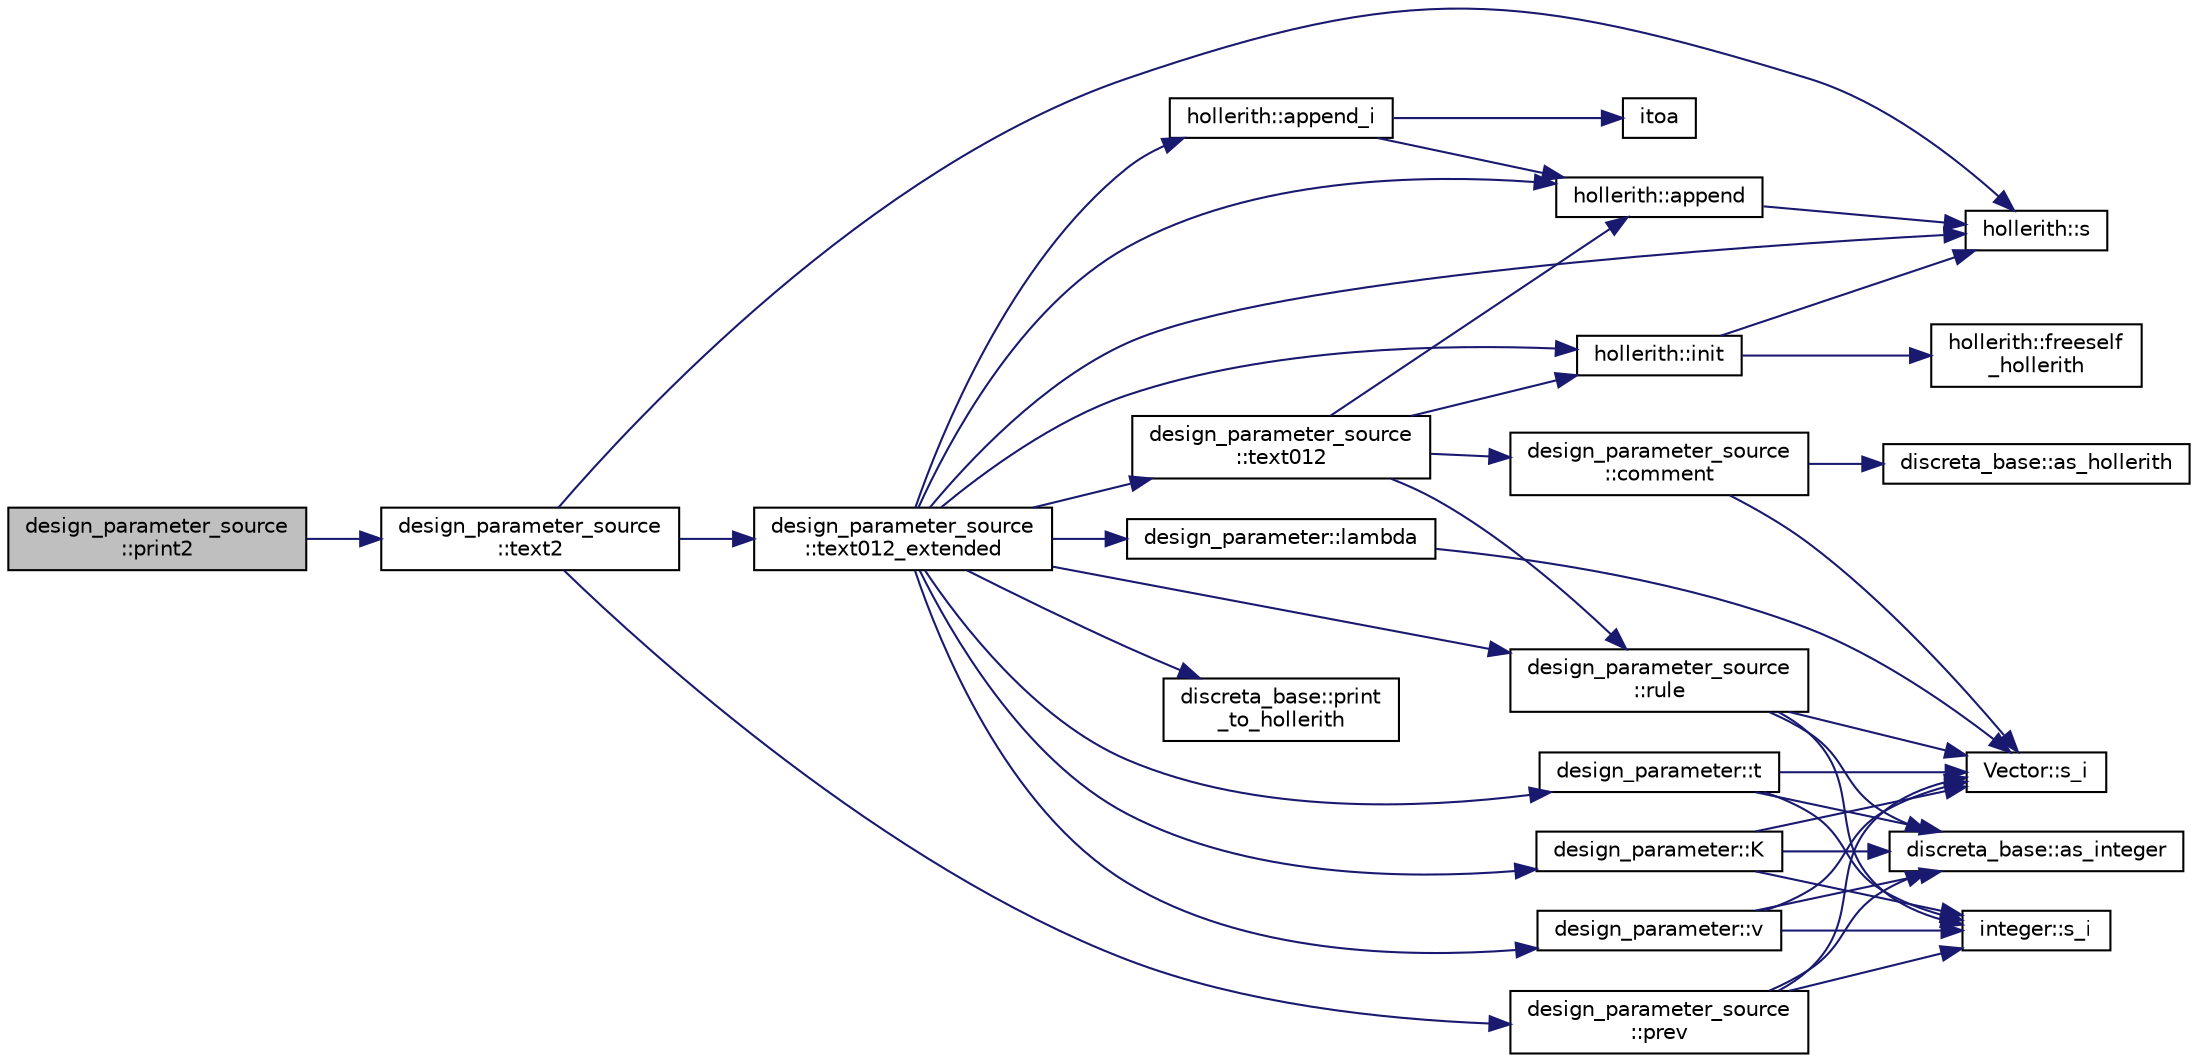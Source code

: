 digraph "design_parameter_source::print2"
{
  edge [fontname="Helvetica",fontsize="10",labelfontname="Helvetica",labelfontsize="10"];
  node [fontname="Helvetica",fontsize="10",shape=record];
  rankdir="LR";
  Node624 [label="design_parameter_source\l::print2",height=0.2,width=0.4,color="black", fillcolor="grey75", style="filled", fontcolor="black"];
  Node624 -> Node625 [color="midnightblue",fontsize="10",style="solid",fontname="Helvetica"];
  Node625 [label="design_parameter_source\l::text2",height=0.2,width=0.4,color="black", fillcolor="white", style="filled",URL="$df/d4b/classdesign__parameter__source.html#a729d62efa57d73e420470d47902c4bf2"];
  Node625 -> Node626 [color="midnightblue",fontsize="10",style="solid",fontname="Helvetica"];
  Node626 [label="design_parameter_source\l::text012_extended",height=0.2,width=0.4,color="black", fillcolor="white", style="filled",URL="$df/d4b/classdesign__parameter__source.html#afa19c645725011722b75da5dee8b0945"];
  Node626 -> Node627 [color="midnightblue",fontsize="10",style="solid",fontname="Helvetica"];
  Node627 [label="design_parameter_source\l::text012",height=0.2,width=0.4,color="black", fillcolor="white", style="filled",URL="$df/d4b/classdesign__parameter__source.html#afa2c39e6ed9f674b1c21c39f9a6a392a"];
  Node627 -> Node628 [color="midnightblue",fontsize="10",style="solid",fontname="Helvetica"];
  Node628 [label="hollerith::init",height=0.2,width=0.4,color="black", fillcolor="white", style="filled",URL="$d8/d99/classhollerith.html#af51ae7b943056db367f3c205a5a1cc4b"];
  Node628 -> Node629 [color="midnightblue",fontsize="10",style="solid",fontname="Helvetica"];
  Node629 [label="hollerith::freeself\l_hollerith",height=0.2,width=0.4,color="black", fillcolor="white", style="filled",URL="$d8/d99/classhollerith.html#a240d1b30780c9e09323d0b3ad5e2d1f7"];
  Node628 -> Node630 [color="midnightblue",fontsize="10",style="solid",fontname="Helvetica"];
  Node630 [label="hollerith::s",height=0.2,width=0.4,color="black", fillcolor="white", style="filled",URL="$d8/d99/classhollerith.html#af61fce2d06f211b25fe3838e4dfee77a"];
  Node627 -> Node631 [color="midnightblue",fontsize="10",style="solid",fontname="Helvetica"];
  Node631 [label="design_parameter_source\l::comment",height=0.2,width=0.4,color="black", fillcolor="white", style="filled",URL="$df/d4b/classdesign__parameter__source.html#ae34592d2aebfff0766c1605cd4a896ba"];
  Node631 -> Node632 [color="midnightblue",fontsize="10",style="solid",fontname="Helvetica"];
  Node632 [label="Vector::s_i",height=0.2,width=0.4,color="black", fillcolor="white", style="filled",URL="$d5/db2/class_vector.html#a1c4fe1752523df8119f70dd550244871"];
  Node631 -> Node633 [color="midnightblue",fontsize="10",style="solid",fontname="Helvetica"];
  Node633 [label="discreta_base::as_hollerith",height=0.2,width=0.4,color="black", fillcolor="white", style="filled",URL="$d7/d71/classdiscreta__base.html#a3e66f82711f314710107e2f29e589690"];
  Node627 -> Node634 [color="midnightblue",fontsize="10",style="solid",fontname="Helvetica"];
  Node634 [label="hollerith::append",height=0.2,width=0.4,color="black", fillcolor="white", style="filled",URL="$d8/d99/classhollerith.html#a778dd63885a4e3a4e2fb829165c32632"];
  Node634 -> Node630 [color="midnightblue",fontsize="10",style="solid",fontname="Helvetica"];
  Node627 -> Node635 [color="midnightblue",fontsize="10",style="solid",fontname="Helvetica"];
  Node635 [label="design_parameter_source\l::rule",height=0.2,width=0.4,color="black", fillcolor="white", style="filled",URL="$df/d4b/classdesign__parameter__source.html#a8e9f2810222797d8cad1fc682bc447a3"];
  Node635 -> Node632 [color="midnightblue",fontsize="10",style="solid",fontname="Helvetica"];
  Node635 -> Node636 [color="midnightblue",fontsize="10",style="solid",fontname="Helvetica"];
  Node636 [label="discreta_base::as_integer",height=0.2,width=0.4,color="black", fillcolor="white", style="filled",URL="$d7/d71/classdiscreta__base.html#a00d7691eaf874fd283d942692fe8dd26"];
  Node635 -> Node637 [color="midnightblue",fontsize="10",style="solid",fontname="Helvetica"];
  Node637 [label="integer::s_i",height=0.2,width=0.4,color="black", fillcolor="white", style="filled",URL="$d0/de5/classinteger.html#adf28e9f94d4c844adaa950deeb80b904"];
  Node626 -> Node635 [color="midnightblue",fontsize="10",style="solid",fontname="Helvetica"];
  Node626 -> Node628 [color="midnightblue",fontsize="10",style="solid",fontname="Helvetica"];
  Node626 -> Node638 [color="midnightblue",fontsize="10",style="solid",fontname="Helvetica"];
  Node638 [label="hollerith::append_i",height=0.2,width=0.4,color="black", fillcolor="white", style="filled",URL="$d8/d99/classhollerith.html#a5df988b4cf3eb66b5645115abeab5782"];
  Node638 -> Node639 [color="midnightblue",fontsize="10",style="solid",fontname="Helvetica"];
  Node639 [label="itoa",height=0.2,width=0.4,color="black", fillcolor="white", style="filled",URL="$d5/db4/io__and__os_8h.html#acca9a4a13b42b2dddb7eff18775baa11"];
  Node638 -> Node634 [color="midnightblue",fontsize="10",style="solid",fontname="Helvetica"];
  Node626 -> Node640 [color="midnightblue",fontsize="10",style="solid",fontname="Helvetica"];
  Node640 [label="design_parameter::t",height=0.2,width=0.4,color="black", fillcolor="white", style="filled",URL="$da/d94/classdesign__parameter.html#acf428913d279e62bcadc66b34303ece2"];
  Node640 -> Node632 [color="midnightblue",fontsize="10",style="solid",fontname="Helvetica"];
  Node640 -> Node636 [color="midnightblue",fontsize="10",style="solid",fontname="Helvetica"];
  Node640 -> Node637 [color="midnightblue",fontsize="10",style="solid",fontname="Helvetica"];
  Node626 -> Node634 [color="midnightblue",fontsize="10",style="solid",fontname="Helvetica"];
  Node626 -> Node641 [color="midnightblue",fontsize="10",style="solid",fontname="Helvetica"];
  Node641 [label="design_parameter::v",height=0.2,width=0.4,color="black", fillcolor="white", style="filled",URL="$da/d94/classdesign__parameter.html#a4fb1a94211c5a14072a459038b87a3ed"];
  Node641 -> Node632 [color="midnightblue",fontsize="10",style="solid",fontname="Helvetica"];
  Node641 -> Node636 [color="midnightblue",fontsize="10",style="solid",fontname="Helvetica"];
  Node641 -> Node637 [color="midnightblue",fontsize="10",style="solid",fontname="Helvetica"];
  Node626 -> Node642 [color="midnightblue",fontsize="10",style="solid",fontname="Helvetica"];
  Node642 [label="design_parameter::K",height=0.2,width=0.4,color="black", fillcolor="white", style="filled",URL="$da/d94/classdesign__parameter.html#a0960cd8a9ce482e57708344085b8d5ee"];
  Node642 -> Node632 [color="midnightblue",fontsize="10",style="solid",fontname="Helvetica"];
  Node642 -> Node636 [color="midnightblue",fontsize="10",style="solid",fontname="Helvetica"];
  Node642 -> Node637 [color="midnightblue",fontsize="10",style="solid",fontname="Helvetica"];
  Node626 -> Node643 [color="midnightblue",fontsize="10",style="solid",fontname="Helvetica"];
  Node643 [label="design_parameter::lambda",height=0.2,width=0.4,color="black", fillcolor="white", style="filled",URL="$da/d94/classdesign__parameter.html#a53f496a4ef883ba3c06b500e48b238f5"];
  Node643 -> Node632 [color="midnightblue",fontsize="10",style="solid",fontname="Helvetica"];
  Node626 -> Node644 [color="midnightblue",fontsize="10",style="solid",fontname="Helvetica"];
  Node644 [label="discreta_base::print\l_to_hollerith",height=0.2,width=0.4,color="black", fillcolor="white", style="filled",URL="$d7/d71/classdiscreta__base.html#aa0c0ba64fdeef1b76df143048bca47ea"];
  Node626 -> Node630 [color="midnightblue",fontsize="10",style="solid",fontname="Helvetica"];
  Node625 -> Node630 [color="midnightblue",fontsize="10",style="solid",fontname="Helvetica"];
  Node625 -> Node645 [color="midnightblue",fontsize="10",style="solid",fontname="Helvetica"];
  Node645 [label="design_parameter_source\l::prev",height=0.2,width=0.4,color="black", fillcolor="white", style="filled",URL="$df/d4b/classdesign__parameter__source.html#a886ad5916d9f3689afd6bda66a22cf7d"];
  Node645 -> Node632 [color="midnightblue",fontsize="10",style="solid",fontname="Helvetica"];
  Node645 -> Node636 [color="midnightblue",fontsize="10",style="solid",fontname="Helvetica"];
  Node645 -> Node637 [color="midnightblue",fontsize="10",style="solid",fontname="Helvetica"];
}
